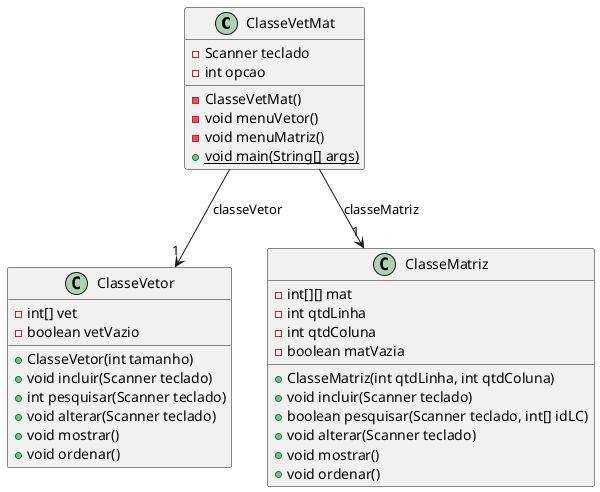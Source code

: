 @startuml
class ClasseVetMat [[java:ClasseVetMat]] {
	-Scanner teclado
	-int opcao
	-ClasseVetMat()
	-void menuVetor()
	-void menuMatriz()
	+{static}void main(String[] args)
}
class ClasseVetor [[java:ClasseVetor]] {
}
ClasseVetMat --> "1" ClasseVetor : classeVetor
class ClasseMatriz [[java:ClasseMatriz]] {
}
ClasseVetMat --> "1" ClasseMatriz : classeMatriz
class ClasseVetor [[java:ClasseVetor]] {
	-int[] vet
	-boolean vetVazio
	+ClasseVetor(int tamanho)
	+void incluir(Scanner teclado)
	+int pesquisar(Scanner teclado)
	+void alterar(Scanner teclado)
	+void mostrar()
	+void ordenar()
}
class ClasseMatriz [[java:ClasseMatriz]] {
	-int[][] mat
	-int qtdLinha
	-int qtdColuna
	-boolean matVazia
	+ClasseMatriz(int qtdLinha, int qtdColuna)
	+void incluir(Scanner teclado)
	+boolean pesquisar(Scanner teclado, int[] idLC)
	+void alterar(Scanner teclado)
	+void mostrar()
	+void ordenar()
}
@enduml